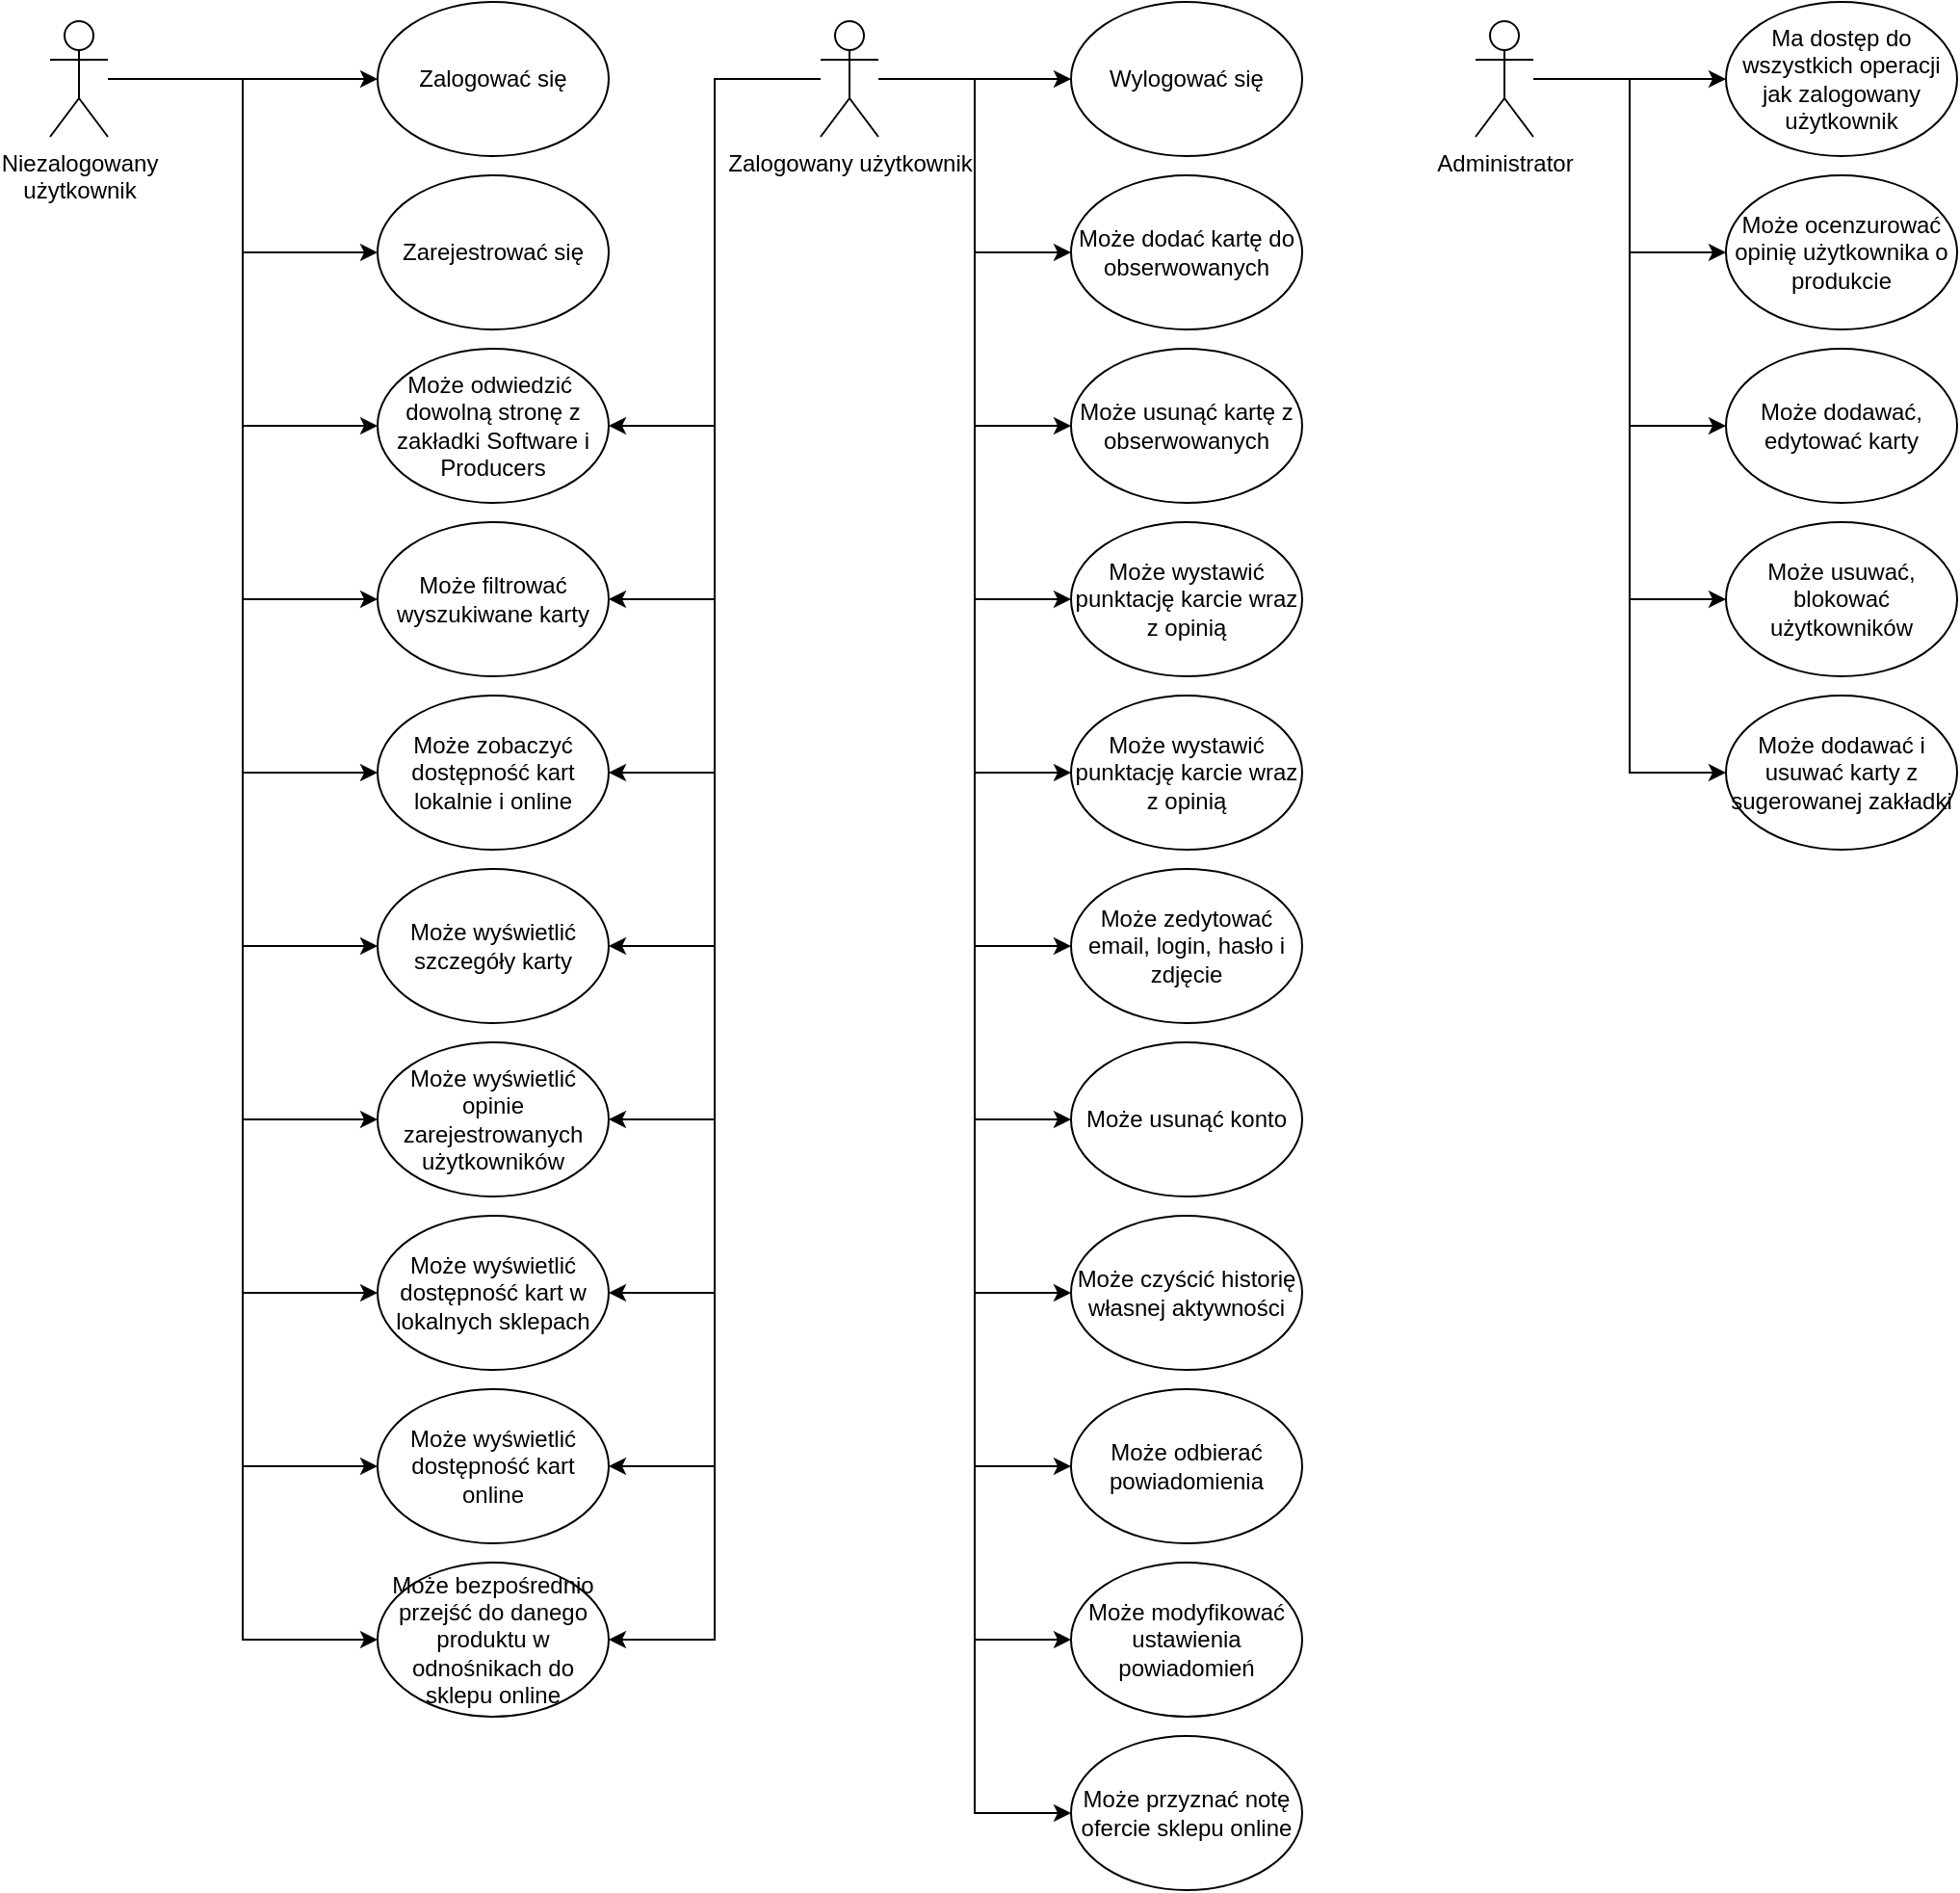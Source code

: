 <mxfile version="17.1.2" type="github">
  <diagram id="Cd6BhcrolfEhPZ65JzqN" name="Page-1">
    <mxGraphModel dx="1283" dy="687" grid="1" gridSize="10" guides="1" tooltips="1" connect="1" arrows="1" fold="1" page="1" pageScale="1" pageWidth="827" pageHeight="1169" math="0" shadow="0">
      <root>
        <mxCell id="0" />
        <mxCell id="1" parent="0" />
        <mxCell id="fwplVJWOsPXJhr-Jf8AC-3" style="edgeStyle=orthogonalEdgeStyle;rounded=0;orthogonalLoop=1;jettySize=auto;html=1;entryX=0;entryY=0.5;entryDx=0;entryDy=0;" edge="1" parent="1" source="fwplVJWOsPXJhr-Jf8AC-1" target="fwplVJWOsPXJhr-Jf8AC-2">
          <mxGeometry relative="1" as="geometry" />
        </mxCell>
        <mxCell id="fwplVJWOsPXJhr-Jf8AC-5" style="edgeStyle=orthogonalEdgeStyle;rounded=0;orthogonalLoop=1;jettySize=auto;html=1;entryX=0;entryY=0.5;entryDx=0;entryDy=0;" edge="1" parent="1" source="fwplVJWOsPXJhr-Jf8AC-1" target="fwplVJWOsPXJhr-Jf8AC-4">
          <mxGeometry relative="1" as="geometry" />
        </mxCell>
        <mxCell id="fwplVJWOsPXJhr-Jf8AC-7" style="edgeStyle=orthogonalEdgeStyle;rounded=0;orthogonalLoop=1;jettySize=auto;html=1;entryX=0;entryY=0.5;entryDx=0;entryDy=0;" edge="1" parent="1" source="fwplVJWOsPXJhr-Jf8AC-1" target="fwplVJWOsPXJhr-Jf8AC-6">
          <mxGeometry relative="1" as="geometry" />
        </mxCell>
        <mxCell id="fwplVJWOsPXJhr-Jf8AC-9" style="edgeStyle=orthogonalEdgeStyle;rounded=0;orthogonalLoop=1;jettySize=auto;html=1;entryX=0;entryY=0.5;entryDx=0;entryDy=0;" edge="1" parent="1" source="fwplVJWOsPXJhr-Jf8AC-1" target="fwplVJWOsPXJhr-Jf8AC-8">
          <mxGeometry relative="1" as="geometry" />
        </mxCell>
        <mxCell id="fwplVJWOsPXJhr-Jf8AC-11" style="edgeStyle=orthogonalEdgeStyle;rounded=0;orthogonalLoop=1;jettySize=auto;html=1;entryX=0;entryY=0.5;entryDx=0;entryDy=0;" edge="1" parent="1" source="fwplVJWOsPXJhr-Jf8AC-1" target="fwplVJWOsPXJhr-Jf8AC-10">
          <mxGeometry relative="1" as="geometry" />
        </mxCell>
        <mxCell id="fwplVJWOsPXJhr-Jf8AC-13" style="edgeStyle=orthogonalEdgeStyle;rounded=0;orthogonalLoop=1;jettySize=auto;html=1;entryX=0;entryY=0.5;entryDx=0;entryDy=0;" edge="1" parent="1" source="fwplVJWOsPXJhr-Jf8AC-1" target="fwplVJWOsPXJhr-Jf8AC-12">
          <mxGeometry relative="1" as="geometry" />
        </mxCell>
        <mxCell id="fwplVJWOsPXJhr-Jf8AC-17" style="edgeStyle=orthogonalEdgeStyle;rounded=0;orthogonalLoop=1;jettySize=auto;html=1;entryX=0;entryY=0.5;entryDx=0;entryDy=0;" edge="1" parent="1" source="fwplVJWOsPXJhr-Jf8AC-1" target="fwplVJWOsPXJhr-Jf8AC-14">
          <mxGeometry relative="1" as="geometry" />
        </mxCell>
        <mxCell id="fwplVJWOsPXJhr-Jf8AC-18" style="edgeStyle=orthogonalEdgeStyle;rounded=0;orthogonalLoop=1;jettySize=auto;html=1;entryX=0;entryY=0.5;entryDx=0;entryDy=0;" edge="1" parent="1" source="fwplVJWOsPXJhr-Jf8AC-1" target="fwplVJWOsPXJhr-Jf8AC-15">
          <mxGeometry relative="1" as="geometry" />
        </mxCell>
        <mxCell id="fwplVJWOsPXJhr-Jf8AC-19" style="edgeStyle=orthogonalEdgeStyle;rounded=0;orthogonalLoop=1;jettySize=auto;html=1;entryX=0;entryY=0.5;entryDx=0;entryDy=0;" edge="1" parent="1" source="fwplVJWOsPXJhr-Jf8AC-1" target="fwplVJWOsPXJhr-Jf8AC-16">
          <mxGeometry relative="1" as="geometry" />
        </mxCell>
        <mxCell id="fwplVJWOsPXJhr-Jf8AC-39" style="edgeStyle=orthogonalEdgeStyle;rounded=0;orthogonalLoop=1;jettySize=auto;html=1;entryX=0;entryY=0.5;entryDx=0;entryDy=0;" edge="1" parent="1" source="fwplVJWOsPXJhr-Jf8AC-1" target="fwplVJWOsPXJhr-Jf8AC-38">
          <mxGeometry relative="1" as="geometry" />
        </mxCell>
        <mxCell id="fwplVJWOsPXJhr-Jf8AC-1" value="Niezalogowany&lt;br&gt;użytkownik&lt;br&gt;" style="shape=umlActor;verticalLabelPosition=bottom;verticalAlign=top;html=1;outlineConnect=0;" vertex="1" parent="1">
          <mxGeometry x="50" y="30" width="30" height="60" as="geometry" />
        </mxCell>
        <mxCell id="fwplVJWOsPXJhr-Jf8AC-2" value="Zalogować się" style="ellipse;whiteSpace=wrap;html=1;" vertex="1" parent="1">
          <mxGeometry x="220" y="20" width="120" height="80" as="geometry" />
        </mxCell>
        <mxCell id="fwplVJWOsPXJhr-Jf8AC-4" value="Zarejestrować się" style="ellipse;whiteSpace=wrap;html=1;" vertex="1" parent="1">
          <mxGeometry x="220" y="110" width="120" height="80" as="geometry" />
        </mxCell>
        <mxCell id="fwplVJWOsPXJhr-Jf8AC-6" value="Może odwiedzić&amp;nbsp;&lt;br&gt;dowolną stronę z zakładki Software i Producers" style="ellipse;whiteSpace=wrap;html=1;" vertex="1" parent="1">
          <mxGeometry x="220" y="200" width="120" height="80" as="geometry" />
        </mxCell>
        <mxCell id="fwplVJWOsPXJhr-Jf8AC-8" value="Może filtrować wyszukiwane karty" style="ellipse;whiteSpace=wrap;html=1;" vertex="1" parent="1">
          <mxGeometry x="220" y="290" width="120" height="80" as="geometry" />
        </mxCell>
        <mxCell id="fwplVJWOsPXJhr-Jf8AC-10" value="Może zobaczyć dostępność kart lokalnie i online" style="ellipse;whiteSpace=wrap;html=1;" vertex="1" parent="1">
          <mxGeometry x="220" y="380" width="120" height="80" as="geometry" />
        </mxCell>
        <mxCell id="fwplVJWOsPXJhr-Jf8AC-12" value="Może wyświetlić szczegóły karty" style="ellipse;whiteSpace=wrap;html=1;" vertex="1" parent="1">
          <mxGeometry x="220" y="470" width="120" height="80" as="geometry" />
        </mxCell>
        <mxCell id="fwplVJWOsPXJhr-Jf8AC-14" value="Może wyświetlić opinie zarejestrowanych użytkowników" style="ellipse;whiteSpace=wrap;html=1;" vertex="1" parent="1">
          <mxGeometry x="220" y="560" width="120" height="80" as="geometry" />
        </mxCell>
        <mxCell id="fwplVJWOsPXJhr-Jf8AC-15" value="Może wyświetlić dostępność kart w lokalnych sklepach" style="ellipse;whiteSpace=wrap;html=1;" vertex="1" parent="1">
          <mxGeometry x="220" y="650" width="120" height="80" as="geometry" />
        </mxCell>
        <mxCell id="fwplVJWOsPXJhr-Jf8AC-16" value="Może wyświetlić dostępność kart online" style="ellipse;whiteSpace=wrap;html=1;" vertex="1" parent="1">
          <mxGeometry x="220" y="740" width="120" height="80" as="geometry" />
        </mxCell>
        <mxCell id="fwplVJWOsPXJhr-Jf8AC-22" style="edgeStyle=orthogonalEdgeStyle;rounded=0;orthogonalLoop=1;jettySize=auto;html=1;entryX=1;entryY=0.5;entryDx=0;entryDy=0;" edge="1" parent="1" source="fwplVJWOsPXJhr-Jf8AC-20" target="fwplVJWOsPXJhr-Jf8AC-6">
          <mxGeometry relative="1" as="geometry" />
        </mxCell>
        <mxCell id="fwplVJWOsPXJhr-Jf8AC-23" style="edgeStyle=orthogonalEdgeStyle;rounded=0;orthogonalLoop=1;jettySize=auto;html=1;entryX=1;entryY=0.5;entryDx=0;entryDy=0;" edge="1" parent="1" source="fwplVJWOsPXJhr-Jf8AC-20" target="fwplVJWOsPXJhr-Jf8AC-8">
          <mxGeometry relative="1" as="geometry" />
        </mxCell>
        <mxCell id="fwplVJWOsPXJhr-Jf8AC-24" style="edgeStyle=orthogonalEdgeStyle;rounded=0;orthogonalLoop=1;jettySize=auto;html=1;entryX=1;entryY=0.5;entryDx=0;entryDy=0;" edge="1" parent="1" source="fwplVJWOsPXJhr-Jf8AC-20" target="fwplVJWOsPXJhr-Jf8AC-10">
          <mxGeometry relative="1" as="geometry" />
        </mxCell>
        <mxCell id="fwplVJWOsPXJhr-Jf8AC-25" style="edgeStyle=orthogonalEdgeStyle;rounded=0;orthogonalLoop=1;jettySize=auto;html=1;entryX=1;entryY=0.5;entryDx=0;entryDy=0;" edge="1" parent="1" source="fwplVJWOsPXJhr-Jf8AC-20" target="fwplVJWOsPXJhr-Jf8AC-12">
          <mxGeometry relative="1" as="geometry" />
        </mxCell>
        <mxCell id="fwplVJWOsPXJhr-Jf8AC-26" style="edgeStyle=orthogonalEdgeStyle;rounded=0;orthogonalLoop=1;jettySize=auto;html=1;entryX=1;entryY=0.5;entryDx=0;entryDy=0;" edge="1" parent="1" source="fwplVJWOsPXJhr-Jf8AC-20" target="fwplVJWOsPXJhr-Jf8AC-14">
          <mxGeometry relative="1" as="geometry" />
        </mxCell>
        <mxCell id="fwplVJWOsPXJhr-Jf8AC-27" style="edgeStyle=orthogonalEdgeStyle;rounded=0;orthogonalLoop=1;jettySize=auto;html=1;entryX=1;entryY=0.5;entryDx=0;entryDy=0;" edge="1" parent="1" source="fwplVJWOsPXJhr-Jf8AC-20" target="fwplVJWOsPXJhr-Jf8AC-15">
          <mxGeometry relative="1" as="geometry" />
        </mxCell>
        <mxCell id="fwplVJWOsPXJhr-Jf8AC-28" style="edgeStyle=orthogonalEdgeStyle;rounded=0;orthogonalLoop=1;jettySize=auto;html=1;entryX=1;entryY=0.5;entryDx=0;entryDy=0;" edge="1" parent="1" source="fwplVJWOsPXJhr-Jf8AC-20" target="fwplVJWOsPXJhr-Jf8AC-16">
          <mxGeometry relative="1" as="geometry" />
        </mxCell>
        <mxCell id="fwplVJWOsPXJhr-Jf8AC-30" style="edgeStyle=orthogonalEdgeStyle;rounded=0;orthogonalLoop=1;jettySize=auto;html=1;entryX=0;entryY=0.5;entryDx=0;entryDy=0;" edge="1" parent="1" source="fwplVJWOsPXJhr-Jf8AC-20" target="fwplVJWOsPXJhr-Jf8AC-29">
          <mxGeometry relative="1" as="geometry" />
        </mxCell>
        <mxCell id="fwplVJWOsPXJhr-Jf8AC-33" style="edgeStyle=orthogonalEdgeStyle;rounded=0;orthogonalLoop=1;jettySize=auto;html=1;entryX=0;entryY=0.5;entryDx=0;entryDy=0;" edge="1" parent="1" source="fwplVJWOsPXJhr-Jf8AC-20" target="fwplVJWOsPXJhr-Jf8AC-31">
          <mxGeometry relative="1" as="geometry" />
        </mxCell>
        <mxCell id="fwplVJWOsPXJhr-Jf8AC-34" style="edgeStyle=orthogonalEdgeStyle;rounded=0;orthogonalLoop=1;jettySize=auto;html=1;entryX=0;entryY=0.5;entryDx=0;entryDy=0;" edge="1" parent="1" source="fwplVJWOsPXJhr-Jf8AC-20" target="fwplVJWOsPXJhr-Jf8AC-32">
          <mxGeometry relative="1" as="geometry" />
        </mxCell>
        <mxCell id="fwplVJWOsPXJhr-Jf8AC-36" style="edgeStyle=orthogonalEdgeStyle;rounded=0;orthogonalLoop=1;jettySize=auto;html=1;entryX=0;entryY=0.5;entryDx=0;entryDy=0;" edge="1" parent="1" source="fwplVJWOsPXJhr-Jf8AC-20" target="fwplVJWOsPXJhr-Jf8AC-35">
          <mxGeometry relative="1" as="geometry" />
        </mxCell>
        <mxCell id="fwplVJWOsPXJhr-Jf8AC-40" style="edgeStyle=orthogonalEdgeStyle;rounded=0;orthogonalLoop=1;jettySize=auto;html=1;entryX=1;entryY=0.5;entryDx=0;entryDy=0;" edge="1" parent="1" source="fwplVJWOsPXJhr-Jf8AC-20" target="fwplVJWOsPXJhr-Jf8AC-38">
          <mxGeometry relative="1" as="geometry" />
        </mxCell>
        <mxCell id="fwplVJWOsPXJhr-Jf8AC-41" style="edgeStyle=orthogonalEdgeStyle;rounded=0;orthogonalLoop=1;jettySize=auto;html=1;entryX=0;entryY=0.5;entryDx=0;entryDy=0;" edge="1" parent="1" source="fwplVJWOsPXJhr-Jf8AC-20" target="fwplVJWOsPXJhr-Jf8AC-37">
          <mxGeometry relative="1" as="geometry" />
        </mxCell>
        <mxCell id="fwplVJWOsPXJhr-Jf8AC-43" style="edgeStyle=orthogonalEdgeStyle;rounded=0;orthogonalLoop=1;jettySize=auto;html=1;entryX=0;entryY=0.5;entryDx=0;entryDy=0;" edge="1" parent="1" source="fwplVJWOsPXJhr-Jf8AC-20" target="fwplVJWOsPXJhr-Jf8AC-42">
          <mxGeometry relative="1" as="geometry" />
        </mxCell>
        <mxCell id="fwplVJWOsPXJhr-Jf8AC-46" style="edgeStyle=orthogonalEdgeStyle;rounded=0;orthogonalLoop=1;jettySize=auto;html=1;entryX=0;entryY=0.5;entryDx=0;entryDy=0;" edge="1" parent="1" source="fwplVJWOsPXJhr-Jf8AC-20" target="fwplVJWOsPXJhr-Jf8AC-44">
          <mxGeometry relative="1" as="geometry" />
        </mxCell>
        <mxCell id="fwplVJWOsPXJhr-Jf8AC-47" style="edgeStyle=orthogonalEdgeStyle;rounded=0;orthogonalLoop=1;jettySize=auto;html=1;entryX=0;entryY=0.5;entryDx=0;entryDy=0;" edge="1" parent="1" source="fwplVJWOsPXJhr-Jf8AC-20" target="fwplVJWOsPXJhr-Jf8AC-45">
          <mxGeometry relative="1" as="geometry" />
        </mxCell>
        <mxCell id="fwplVJWOsPXJhr-Jf8AC-50" style="edgeStyle=orthogonalEdgeStyle;rounded=0;orthogonalLoop=1;jettySize=auto;html=1;entryX=0;entryY=0.5;entryDx=0;entryDy=0;" edge="1" parent="1" source="fwplVJWOsPXJhr-Jf8AC-20" target="fwplVJWOsPXJhr-Jf8AC-48">
          <mxGeometry relative="1" as="geometry" />
        </mxCell>
        <mxCell id="fwplVJWOsPXJhr-Jf8AC-51" style="edgeStyle=orthogonalEdgeStyle;rounded=0;orthogonalLoop=1;jettySize=auto;html=1;entryX=0;entryY=0.5;entryDx=0;entryDy=0;" edge="1" parent="1" source="fwplVJWOsPXJhr-Jf8AC-20" target="fwplVJWOsPXJhr-Jf8AC-49">
          <mxGeometry relative="1" as="geometry" />
        </mxCell>
        <mxCell id="fwplVJWOsPXJhr-Jf8AC-53" style="edgeStyle=orthogonalEdgeStyle;rounded=0;orthogonalLoop=1;jettySize=auto;html=1;entryX=0;entryY=0.5;entryDx=0;entryDy=0;" edge="1" parent="1" source="fwplVJWOsPXJhr-Jf8AC-20" target="fwplVJWOsPXJhr-Jf8AC-52">
          <mxGeometry relative="1" as="geometry" />
        </mxCell>
        <mxCell id="fwplVJWOsPXJhr-Jf8AC-20" value="Zalogowany użytkownik" style="shape=umlActor;verticalLabelPosition=bottom;verticalAlign=top;html=1;outlineConnect=0;" vertex="1" parent="1">
          <mxGeometry x="450" y="30" width="30" height="60" as="geometry" />
        </mxCell>
        <mxCell id="fwplVJWOsPXJhr-Jf8AC-29" value="Wylogować się" style="ellipse;whiteSpace=wrap;html=1;" vertex="1" parent="1">
          <mxGeometry x="580" y="20" width="120" height="80" as="geometry" />
        </mxCell>
        <mxCell id="fwplVJWOsPXJhr-Jf8AC-31" value="Może dodać kartę do obserwowanych" style="ellipse;whiteSpace=wrap;html=1;" vertex="1" parent="1">
          <mxGeometry x="580" y="110" width="120" height="80" as="geometry" />
        </mxCell>
        <mxCell id="fwplVJWOsPXJhr-Jf8AC-32" value="Może usunąć kartę z obserwowanych" style="ellipse;whiteSpace=wrap;html=1;" vertex="1" parent="1">
          <mxGeometry x="580" y="200" width="120" height="80" as="geometry" />
        </mxCell>
        <mxCell id="fwplVJWOsPXJhr-Jf8AC-35" value="Może wystawić punktację karcie wraz z opinią" style="ellipse;whiteSpace=wrap;html=1;" vertex="1" parent="1">
          <mxGeometry x="580" y="290" width="120" height="80" as="geometry" />
        </mxCell>
        <mxCell id="fwplVJWOsPXJhr-Jf8AC-37" value="Może wystawić punktację karcie wraz z opinią" style="ellipse;whiteSpace=wrap;html=1;" vertex="1" parent="1">
          <mxGeometry x="580" y="380" width="120" height="80" as="geometry" />
        </mxCell>
        <mxCell id="fwplVJWOsPXJhr-Jf8AC-38" value="Może bezpośrednio przejść do danego produktu w odnośnikach do sklepu online" style="ellipse;whiteSpace=wrap;html=1;" vertex="1" parent="1">
          <mxGeometry x="220" y="830" width="120" height="80" as="geometry" />
        </mxCell>
        <mxCell id="fwplVJWOsPXJhr-Jf8AC-42" value="Może zedytować email, login, hasło i zdjęcie" style="ellipse;whiteSpace=wrap;html=1;" vertex="1" parent="1">
          <mxGeometry x="580" y="470" width="120" height="80" as="geometry" />
        </mxCell>
        <mxCell id="fwplVJWOsPXJhr-Jf8AC-44" value="Może usunąć konto" style="ellipse;whiteSpace=wrap;html=1;" vertex="1" parent="1">
          <mxGeometry x="580" y="560" width="120" height="80" as="geometry" />
        </mxCell>
        <mxCell id="fwplVJWOsPXJhr-Jf8AC-45" value="Może czyścić historię własnej aktywności" style="ellipse;whiteSpace=wrap;html=1;" vertex="1" parent="1">
          <mxGeometry x="580" y="650" width="120" height="80" as="geometry" />
        </mxCell>
        <mxCell id="fwplVJWOsPXJhr-Jf8AC-48" value="Może odbierać powiadomienia" style="ellipse;whiteSpace=wrap;html=1;" vertex="1" parent="1">
          <mxGeometry x="580" y="740" width="120" height="80" as="geometry" />
        </mxCell>
        <mxCell id="fwplVJWOsPXJhr-Jf8AC-49" value="Może modyfikować ustawienia powiadomień" style="ellipse;whiteSpace=wrap;html=1;" vertex="1" parent="1">
          <mxGeometry x="580" y="830" width="120" height="80" as="geometry" />
        </mxCell>
        <mxCell id="fwplVJWOsPXJhr-Jf8AC-52" value="Może przyznać notę ofercie sklepu online" style="ellipse;whiteSpace=wrap;html=1;" vertex="1" parent="1">
          <mxGeometry x="580" y="920" width="120" height="80" as="geometry" />
        </mxCell>
        <mxCell id="fwplVJWOsPXJhr-Jf8AC-56" style="edgeStyle=orthogonalEdgeStyle;rounded=0;orthogonalLoop=1;jettySize=auto;html=1;entryX=0;entryY=0.5;entryDx=0;entryDy=0;" edge="1" parent="1" source="fwplVJWOsPXJhr-Jf8AC-54" target="fwplVJWOsPXJhr-Jf8AC-55">
          <mxGeometry relative="1" as="geometry" />
        </mxCell>
        <mxCell id="fwplVJWOsPXJhr-Jf8AC-58" style="edgeStyle=orthogonalEdgeStyle;rounded=0;orthogonalLoop=1;jettySize=auto;html=1;entryX=0;entryY=0.5;entryDx=0;entryDy=0;" edge="1" parent="1" source="fwplVJWOsPXJhr-Jf8AC-54" target="fwplVJWOsPXJhr-Jf8AC-57">
          <mxGeometry relative="1" as="geometry" />
        </mxCell>
        <mxCell id="fwplVJWOsPXJhr-Jf8AC-60" style="edgeStyle=orthogonalEdgeStyle;rounded=0;orthogonalLoop=1;jettySize=auto;html=1;entryX=0;entryY=0.5;entryDx=0;entryDy=0;" edge="1" parent="1" source="fwplVJWOsPXJhr-Jf8AC-54" target="fwplVJWOsPXJhr-Jf8AC-59">
          <mxGeometry relative="1" as="geometry" />
        </mxCell>
        <mxCell id="fwplVJWOsPXJhr-Jf8AC-64" style="edgeStyle=orthogonalEdgeStyle;rounded=0;orthogonalLoop=1;jettySize=auto;html=1;entryX=0;entryY=0.5;entryDx=0;entryDy=0;" edge="1" parent="1" source="fwplVJWOsPXJhr-Jf8AC-54" target="fwplVJWOsPXJhr-Jf8AC-63">
          <mxGeometry relative="1" as="geometry" />
        </mxCell>
        <mxCell id="fwplVJWOsPXJhr-Jf8AC-66" style="edgeStyle=orthogonalEdgeStyle;rounded=0;orthogonalLoop=1;jettySize=auto;html=1;entryX=0;entryY=0.5;entryDx=0;entryDy=0;" edge="1" parent="1" source="fwplVJWOsPXJhr-Jf8AC-54" target="fwplVJWOsPXJhr-Jf8AC-65">
          <mxGeometry relative="1" as="geometry" />
        </mxCell>
        <mxCell id="fwplVJWOsPXJhr-Jf8AC-54" value="Administrator" style="shape=umlActor;verticalLabelPosition=bottom;verticalAlign=top;html=1;outlineConnect=0;" vertex="1" parent="1">
          <mxGeometry x="790" y="30" width="30" height="60" as="geometry" />
        </mxCell>
        <mxCell id="fwplVJWOsPXJhr-Jf8AC-55" value="Ma dostęp do wszystkich operacji&lt;br&gt;jak zalogowany użytkownik" style="ellipse;whiteSpace=wrap;html=1;" vertex="1" parent="1">
          <mxGeometry x="920" y="20" width="120" height="80" as="geometry" />
        </mxCell>
        <mxCell id="fwplVJWOsPXJhr-Jf8AC-57" value="Może ocenzurować opinię użytkownika o produkcie" style="ellipse;whiteSpace=wrap;html=1;" vertex="1" parent="1">
          <mxGeometry x="920" y="110" width="120" height="80" as="geometry" />
        </mxCell>
        <mxCell id="fwplVJWOsPXJhr-Jf8AC-59" value="Może dodawać, edytować karty" style="ellipse;whiteSpace=wrap;html=1;" vertex="1" parent="1">
          <mxGeometry x="920" y="200" width="120" height="80" as="geometry" />
        </mxCell>
        <mxCell id="fwplVJWOsPXJhr-Jf8AC-63" value="Może usuwać, blokować użytkowników" style="ellipse;whiteSpace=wrap;html=1;" vertex="1" parent="1">
          <mxGeometry x="920" y="290" width="120" height="80" as="geometry" />
        </mxCell>
        <mxCell id="fwplVJWOsPXJhr-Jf8AC-65" value="Może dodawać i usuwać karty z sugerowanej zakładki" style="ellipse;whiteSpace=wrap;html=1;" vertex="1" parent="1">
          <mxGeometry x="920" y="380" width="120" height="80" as="geometry" />
        </mxCell>
      </root>
    </mxGraphModel>
  </diagram>
</mxfile>

